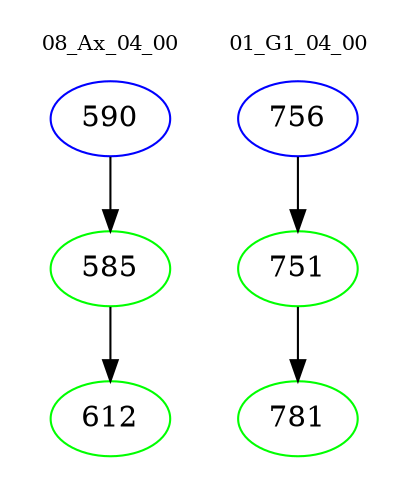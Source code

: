 digraph{
subgraph cluster_0 {
color = white
label = "08_Ax_04_00";
fontsize=10;
T0_590 [label="590", color="blue"]
T0_590 -> T0_585 [color="black"]
T0_585 [label="585", color="green"]
T0_585 -> T0_612 [color="black"]
T0_612 [label="612", color="green"]
}
subgraph cluster_1 {
color = white
label = "01_G1_04_00";
fontsize=10;
T1_756 [label="756", color="blue"]
T1_756 -> T1_751 [color="black"]
T1_751 [label="751", color="green"]
T1_751 -> T1_781 [color="black"]
T1_781 [label="781", color="green"]
}
}
